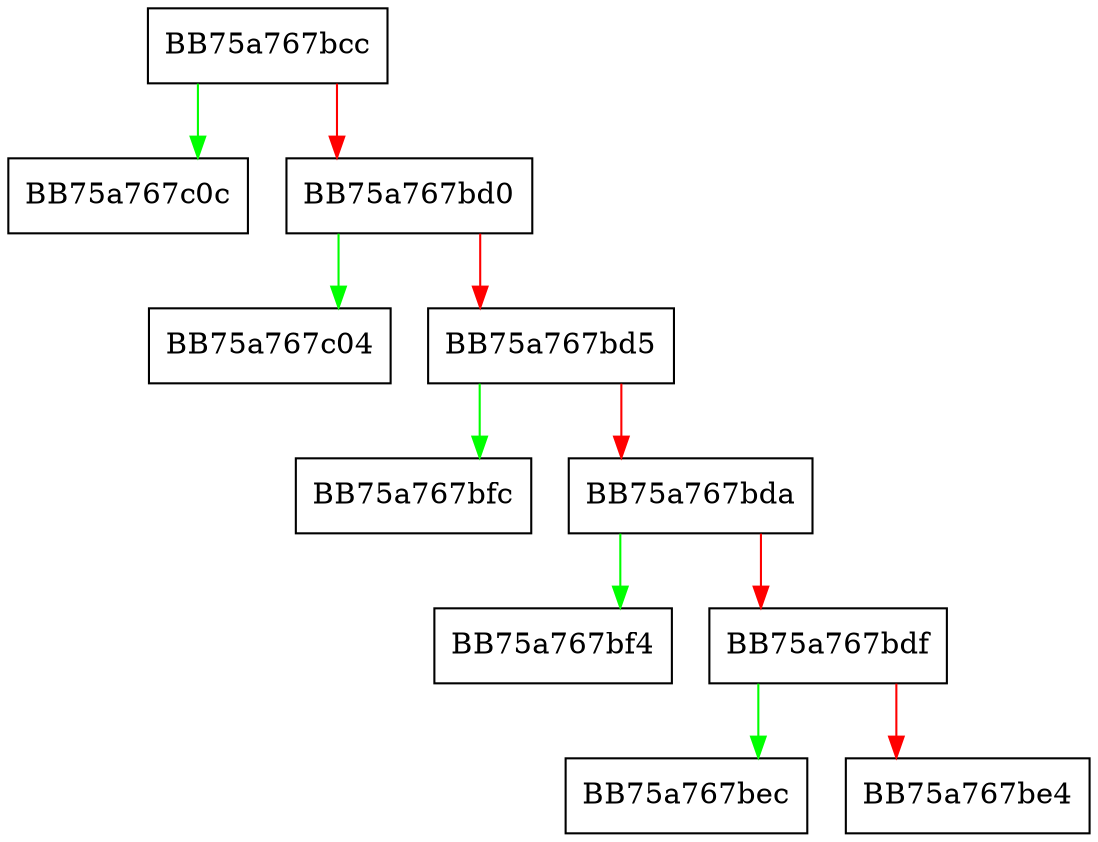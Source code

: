 digraph VerificationToString {
  node [shape="box"];
  graph [splines=ortho];
  BB75a767bcc -> BB75a767c0c [color="green"];
  BB75a767bcc -> BB75a767bd0 [color="red"];
  BB75a767bd0 -> BB75a767c04 [color="green"];
  BB75a767bd0 -> BB75a767bd5 [color="red"];
  BB75a767bd5 -> BB75a767bfc [color="green"];
  BB75a767bd5 -> BB75a767bda [color="red"];
  BB75a767bda -> BB75a767bf4 [color="green"];
  BB75a767bda -> BB75a767bdf [color="red"];
  BB75a767bdf -> BB75a767bec [color="green"];
  BB75a767bdf -> BB75a767be4 [color="red"];
}